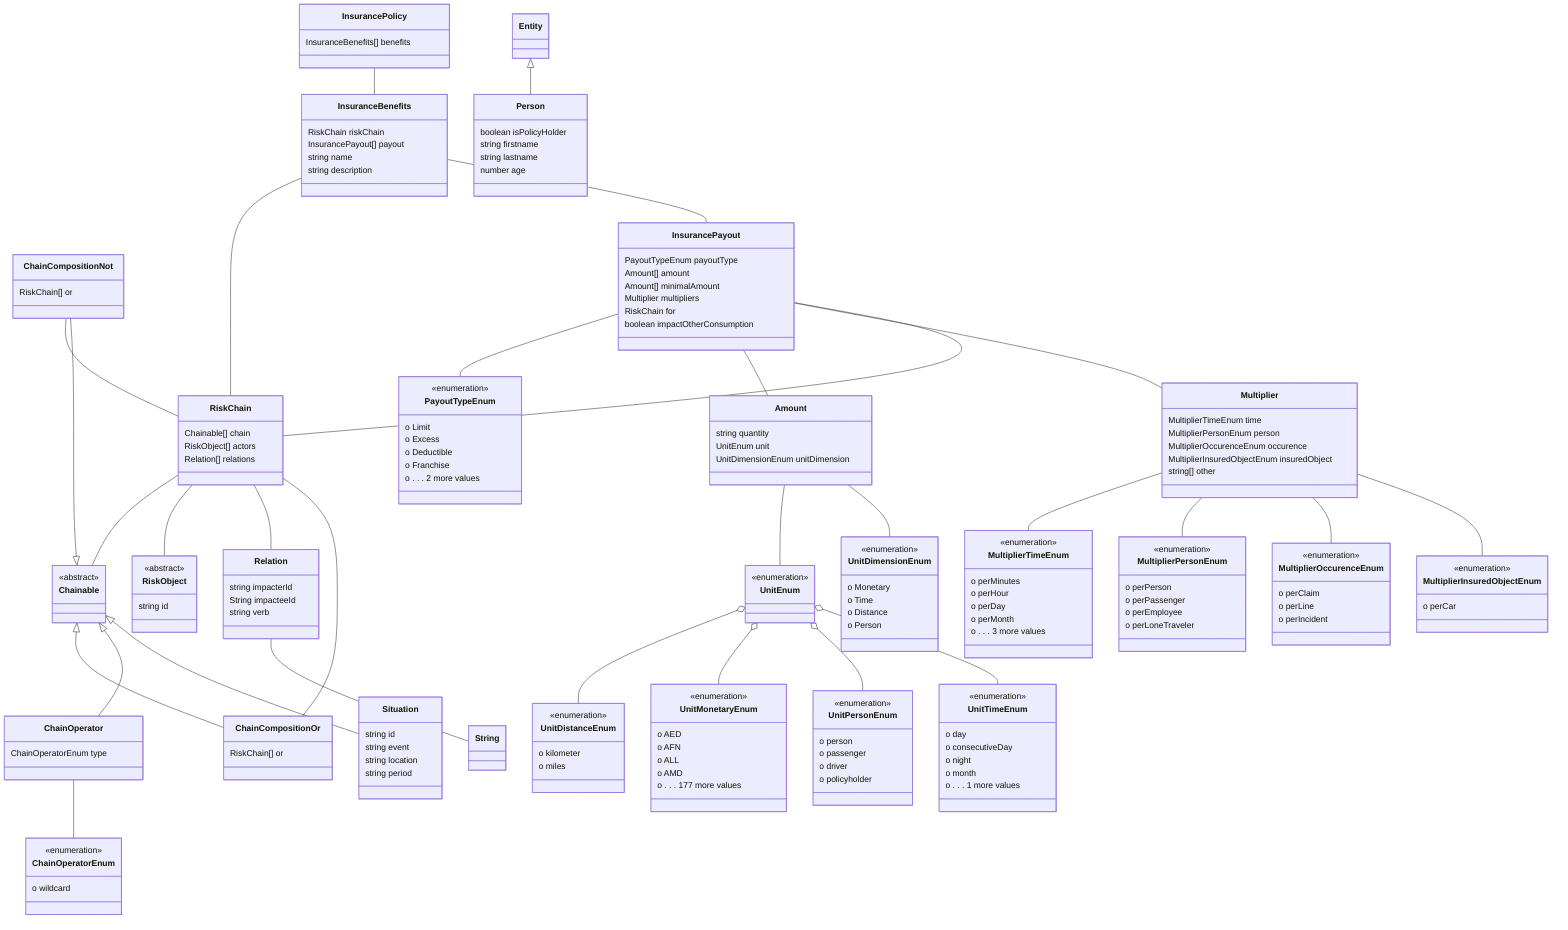 classDiagram
Amount -- UnitEnum
Amount -- UnitDimensionEnum


class Amount {

  string quantity
  UnitEnum unit
  UnitDimensionEnum unitDimension

}

ChainCompositionNot -- RiskChain


Chainable <|-- ChainCompositionNot
class ChainCompositionNot {

  RiskChain[] or

}

ChainCompositionOr -- RiskChain


Chainable <|-- ChainCompositionOr
class ChainCompositionOr {

  RiskChain[] or

}

ChainOperator -- ChainOperatorEnum


Chainable <|-- ChainOperator
class ChainOperator {

  ChainOperatorEnum type

}

class ChainOperatorEnum {
<<enumeration>>
  o wildcard
}



class Chainable {
<<abstract>>


}

InsuranceBenefits -- RiskChain
InsuranceBenefits -- InsurancePayout


class InsuranceBenefits {

  RiskChain riskChain
  InsurancePayout[] payout
  string name
  string description

}

InsurancePayout -- PayoutTypeEnum
InsurancePayout -- Amount
InsurancePayout -- Multiplier
InsurancePayout -- RiskChain


class InsurancePayout {

  PayoutTypeEnum payoutType
  Amount[] amount
  Amount[] minimalAmount
  Multiplier multipliers
  RiskChain for
  boolean impactOtherConsumption

}

InsurancePolicy -- InsuranceBenefits


class InsurancePolicy {

  InsuranceBenefits[] benefits

}

Multiplier -- MultiplierTimeEnum
Multiplier -- MultiplierPersonEnum
Multiplier -- MultiplierOccurenceEnum
Multiplier -- MultiplierInsuredObjectEnum


class Multiplier {

  MultiplierTimeEnum time
  MultiplierPersonEnum person
  MultiplierOccurenceEnum occurence
  MultiplierInsuredObjectEnum insuredObject
  string[] other

}

class MultiplierInsuredObjectEnum {
<<enumeration>>
  o perCar
}

class MultiplierOccurenceEnum {
<<enumeration>>
  o perClaim
  o perLine
  o perIncident
}

class MultiplierPersonEnum {
<<enumeration>>
  o perPerson
  o perPassenger
  o perEmployee
  o perLoneTraveler
}

class MultiplierTimeEnum {
<<enumeration>>
  o perMinutes
  o perHour
  o perDay
  o perMonth
  o . . . 3 more values
}

class PayoutTypeEnum {
<<enumeration>>
  o Limit
  o Excess
  o Deductible
  o Franchise
  o . . . 2 more values
}



Entity <|-- Person
class Person {

  boolean isPolicyHolder
  string firstname
  string lastname
  number age

}

Relation -- String


class Relation {

  string impacterId
  String impacteeId
  string verb

}

RiskChain -- Chainable
RiskChain -- RiskObject
RiskChain -- Relation


class RiskChain {

  Chainable[] chain
  RiskObject[] actors
  Relation[] relations

}



class RiskObject {
<<abstract>>

  string id

}



Chainable <|-- Situation
class Situation {

  string id
  string event
  string location
  string period

}

class UnitDimensionEnum {
<<enumeration>>
  o Monetary
  o Time
  o Distance
  o Person
}

UnitEnum o-- UnitDistanceEnum
  class UnitDistanceEnum {
<<enumeration>>
  o kilometer
  o miles
}

class UnitEnum {
<<enumeration>>
}

UnitEnum o-- UnitMonetaryEnum
  class UnitMonetaryEnum {
<<enumeration>>
  o AED
  o AFN
  o ALL
  o AMD
  o . . . 177 more values
}

UnitEnum o-- UnitPersonEnum
  class UnitPersonEnum {
<<enumeration>>
  o person
  o passenger
  o driver
  o policyholder
}

UnitEnum o-- UnitTimeEnum
  class UnitTimeEnum {
<<enumeration>>
  o day
  o consecutiveDay
  o night
  o month
  o . . . 1 more values
}

undefined
undefined